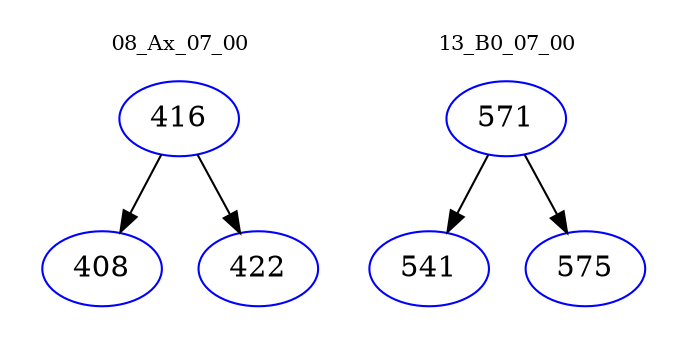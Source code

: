 digraph{
subgraph cluster_0 {
color = white
label = "08_Ax_07_00";
fontsize=10;
T0_416 [label="416", color="blue"]
T0_416 -> T0_408 [color="black"]
T0_408 [label="408", color="blue"]
T0_416 -> T0_422 [color="black"]
T0_422 [label="422", color="blue"]
}
subgraph cluster_1 {
color = white
label = "13_B0_07_00";
fontsize=10;
T1_571 [label="571", color="blue"]
T1_571 -> T1_541 [color="black"]
T1_541 [label="541", color="blue"]
T1_571 -> T1_575 [color="black"]
T1_575 [label="575", color="blue"]
}
}
